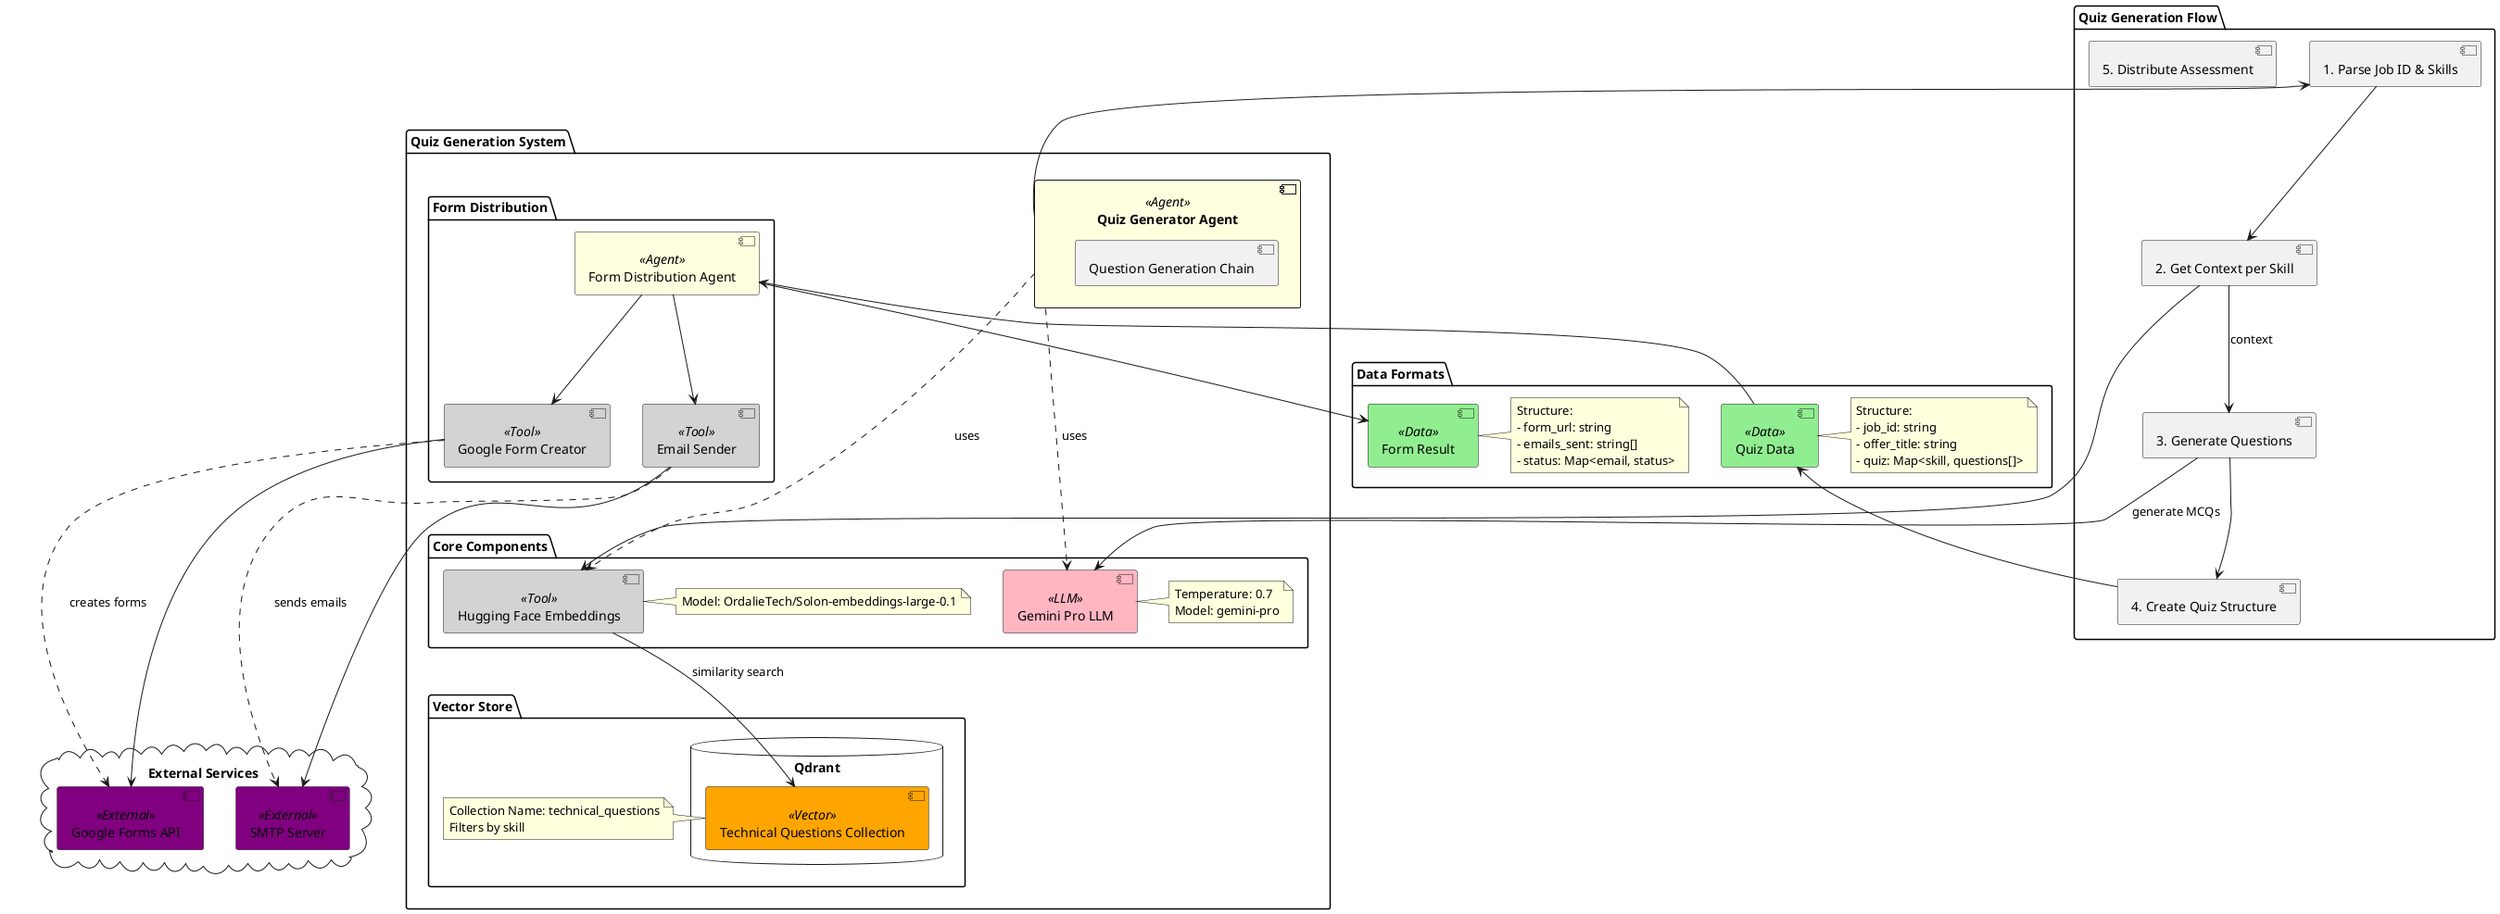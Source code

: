 @startuml Quiz Generation RAG Process

skinparam componentStyle uml2
skinparam component {
    BackgroundColor<<Agent>> LightYellow
    BackgroundColor<<Tool>> LightGray
    BackgroundColor<<Data>> LightGreen
    BackgroundColor<<LLM>> LightPink
    BackgroundColor<<Vector>> Orange
    BackgroundColor<<External>> Purple
}

package "Quiz Generation System" {
    component "Quiz Generator Agent" <<Agent>> as quiz_agent {
        [Question Generation Chain] as question_chain
    }
    
    package "Core Components" {
        [Hugging Face Embeddings] <<Tool>> as hf_embeddings
        note right of hf_embeddings
            Model: OrdalieTech/Solon-embeddings-large-0.1
        end note
        
        [Gemini Pro LLM] <<LLM>> as gemini
        note right of gemini
            Temperature: 0.7
            Model: gemini-pro
        end note
    }
    
    package "Vector Store" {
        database "Qdrant" {
            [Technical Questions Collection] <<Vector>> as tech_questions
        }
        note right of tech_questions
            Collection Name: technical_questions
            Filters by skill
        end note
    }
    
    package "Form Distribution" {
        [Form Distribution Agent] <<Agent>> as form_agent
        [Google Form Creator] <<Tool>> as form_creator
        [Email Sender] <<Tool>> as email_sender
    }
}

' Process Steps
package "Quiz Generation Flow" {
    [1. Parse Job ID & Skills] as parse_input
    [2. Get Context per Skill] as get_context
    [3. Generate Questions] as gen_questions
    [4. Create Quiz Structure] as create_quiz
    [5. Distribute Assessment] as distribute
}

' External Services
cloud "External Services" {
    [Google Forms API] <<External>> as google_api
    [SMTP Server] <<External>> as smtp
}

' Data Formats
package "Data Formats" {
    component "Quiz Data" <<Data>> as quiz_data
    note right of quiz_data
        Structure:
        - job_id: string
        - offer_title: string
        - quiz: Map<skill, questions[]>
    end note
    
    component "Form Result" <<Data>> as form_result
    note right of form_result
        Structure:
        - form_url: string
        - emails_sent: string[]
        - status: Map<email, status>
    end note
}

' Process Flow
quiz_agent --> parse_input
parse_input --> get_context
get_context --> hf_embeddings
hf_embeddings --> tech_questions : "similarity search"
get_context --> gen_questions : "context"
gen_questions --> gemini : "generate MCQs"
gen_questions --> create_quiz
create_quiz --> quiz_data
quiz_data --> form_agent
form_agent --> form_creator
form_creator --> google_api
form_agent --> email_sender
email_sender --> smtp
form_agent --> form_result

' Configuration Dependencies
quiz_agent ...> gemini : "uses"
quiz_agent ...> hf_embeddings : "uses"
form_creator ...> google_api : "creates forms"
email_sender ...> smtp : "sends emails"

@enduml 